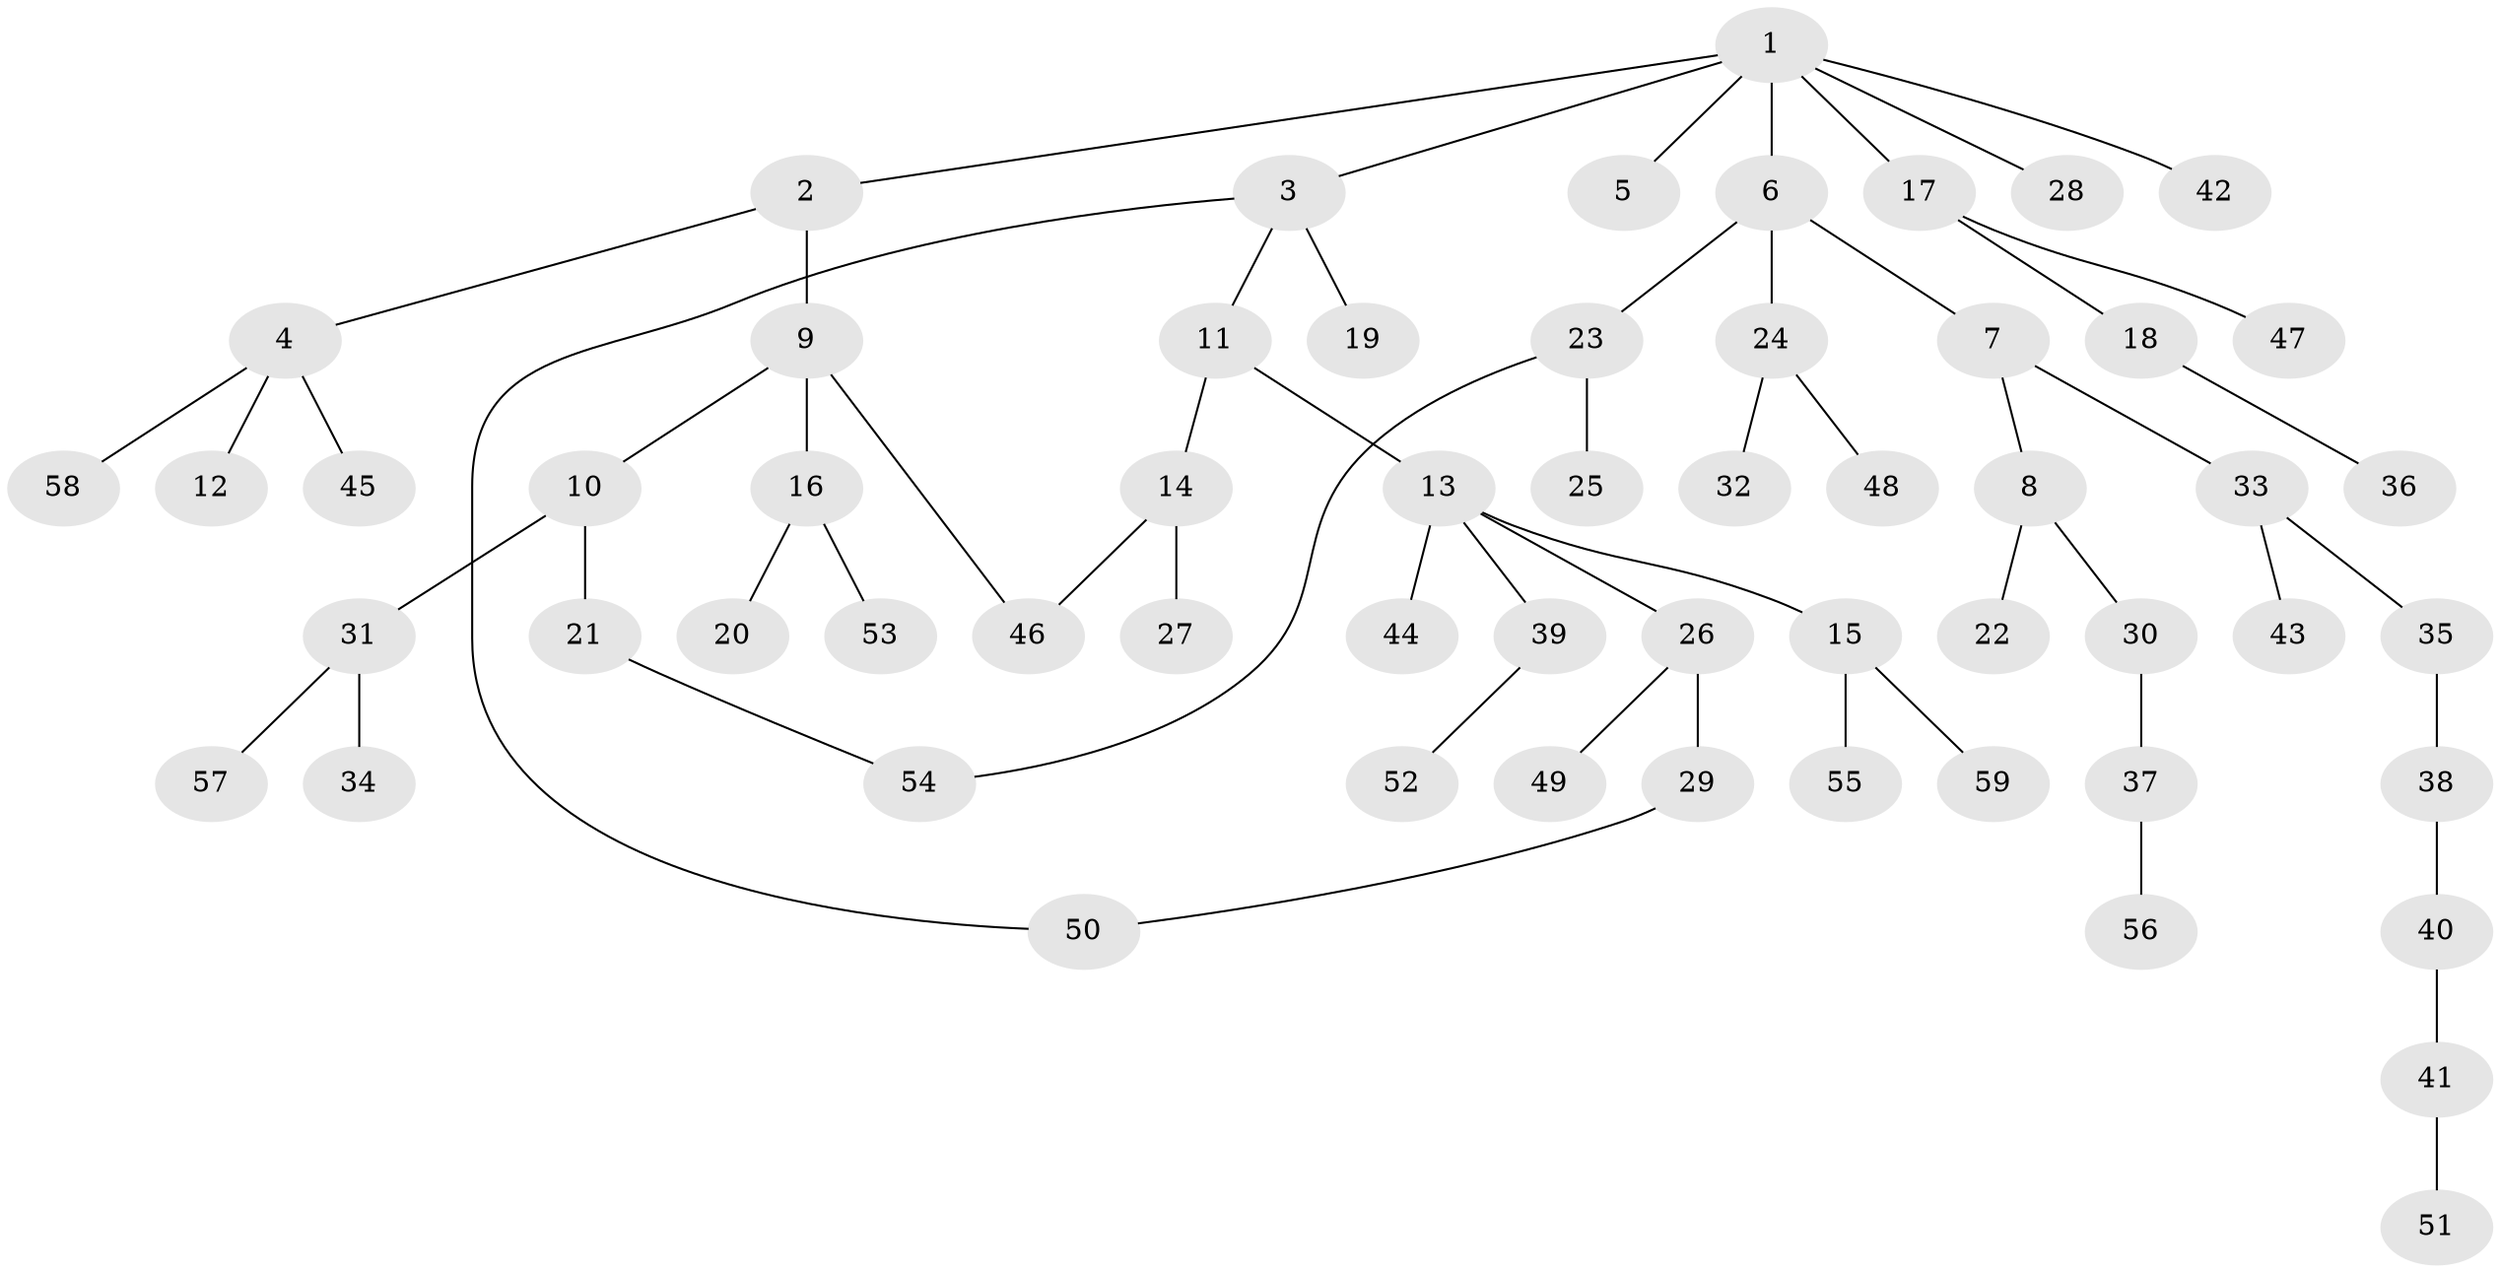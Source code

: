 // Generated by graph-tools (version 1.1) at 2025/01/03/09/25 03:01:07]
// undirected, 59 vertices, 61 edges
graph export_dot {
graph [start="1"]
  node [color=gray90,style=filled];
  1;
  2;
  3;
  4;
  5;
  6;
  7;
  8;
  9;
  10;
  11;
  12;
  13;
  14;
  15;
  16;
  17;
  18;
  19;
  20;
  21;
  22;
  23;
  24;
  25;
  26;
  27;
  28;
  29;
  30;
  31;
  32;
  33;
  34;
  35;
  36;
  37;
  38;
  39;
  40;
  41;
  42;
  43;
  44;
  45;
  46;
  47;
  48;
  49;
  50;
  51;
  52;
  53;
  54;
  55;
  56;
  57;
  58;
  59;
  1 -- 2;
  1 -- 3;
  1 -- 5;
  1 -- 6;
  1 -- 17;
  1 -- 28;
  1 -- 42;
  2 -- 4;
  2 -- 9;
  3 -- 11;
  3 -- 19;
  3 -- 50;
  4 -- 12;
  4 -- 45;
  4 -- 58;
  6 -- 7;
  6 -- 23;
  6 -- 24;
  7 -- 8;
  7 -- 33;
  8 -- 22;
  8 -- 30;
  9 -- 10;
  9 -- 16;
  9 -- 46;
  10 -- 21;
  10 -- 31;
  11 -- 13;
  11 -- 14;
  13 -- 15;
  13 -- 26;
  13 -- 39;
  13 -- 44;
  14 -- 27;
  14 -- 46;
  15 -- 55;
  15 -- 59;
  16 -- 20;
  16 -- 53;
  17 -- 18;
  17 -- 47;
  18 -- 36;
  21 -- 54;
  23 -- 25;
  23 -- 54;
  24 -- 32;
  24 -- 48;
  26 -- 29;
  26 -- 49;
  29 -- 50;
  30 -- 37;
  31 -- 34;
  31 -- 57;
  33 -- 35;
  33 -- 43;
  35 -- 38;
  37 -- 56;
  38 -- 40;
  39 -- 52;
  40 -- 41;
  41 -- 51;
}
